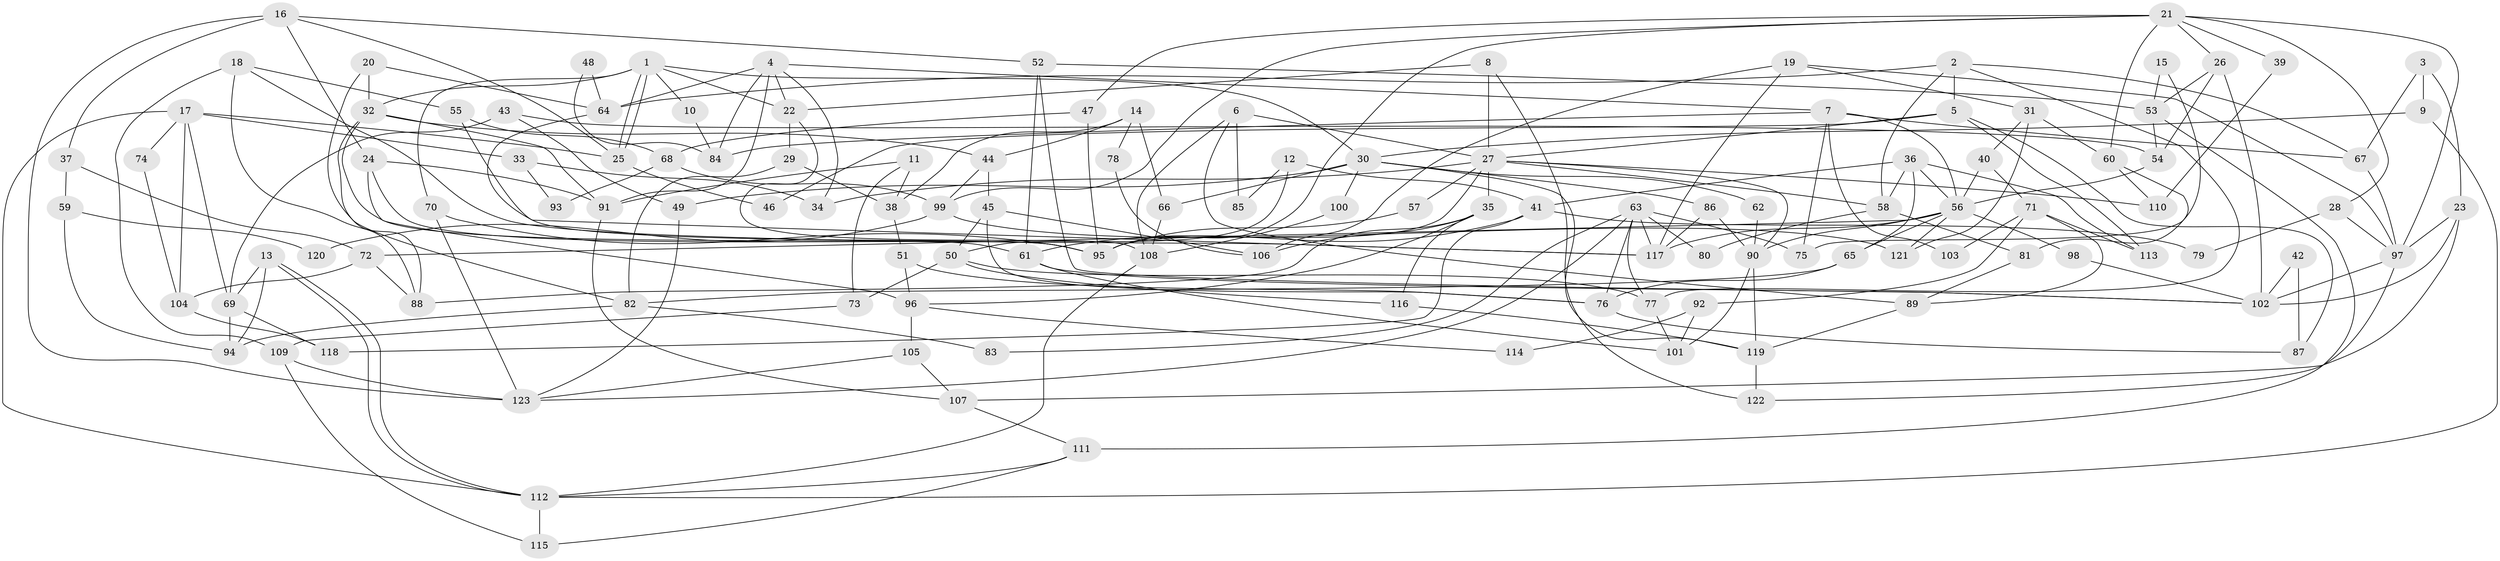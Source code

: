 // coarse degree distribution, {3: 0.22988505747126436, 5: 0.20689655172413793, 4: 0.1839080459770115, 9: 0.05747126436781609, 8: 0.034482758620689655, 2: 0.10344827586206896, 6: 0.10344827586206896, 7: 0.06896551724137931, 1: 0.011494252873563218}
// Generated by graph-tools (version 1.1) at 2025/37/03/04/25 23:37:12]
// undirected, 123 vertices, 246 edges
graph export_dot {
  node [color=gray90,style=filled];
  1;
  2;
  3;
  4;
  5;
  6;
  7;
  8;
  9;
  10;
  11;
  12;
  13;
  14;
  15;
  16;
  17;
  18;
  19;
  20;
  21;
  22;
  23;
  24;
  25;
  26;
  27;
  28;
  29;
  30;
  31;
  32;
  33;
  34;
  35;
  36;
  37;
  38;
  39;
  40;
  41;
  42;
  43;
  44;
  45;
  46;
  47;
  48;
  49;
  50;
  51;
  52;
  53;
  54;
  55;
  56;
  57;
  58;
  59;
  60;
  61;
  62;
  63;
  64;
  65;
  66;
  67;
  68;
  69;
  70;
  71;
  72;
  73;
  74;
  75;
  76;
  77;
  78;
  79;
  80;
  81;
  82;
  83;
  84;
  85;
  86;
  87;
  88;
  89;
  90;
  91;
  92;
  93;
  94;
  95;
  96;
  97;
  98;
  99;
  100;
  101;
  102;
  103;
  104;
  105;
  106;
  107;
  108;
  109;
  110;
  111;
  112;
  113;
  114;
  115;
  116;
  117;
  118;
  119;
  120;
  121;
  122;
  123;
  1 -- 22;
  1 -- 25;
  1 -- 25;
  1 -- 10;
  1 -- 30;
  1 -- 32;
  1 -- 70;
  2 -- 67;
  2 -- 64;
  2 -- 5;
  2 -- 58;
  2 -- 77;
  3 -- 67;
  3 -- 23;
  3 -- 9;
  4 -- 91;
  4 -- 64;
  4 -- 7;
  4 -- 22;
  4 -- 34;
  4 -- 84;
  5 -- 27;
  5 -- 46;
  5 -- 87;
  5 -- 113;
  6 -- 108;
  6 -- 27;
  6 -- 85;
  6 -- 89;
  7 -- 56;
  7 -- 67;
  7 -- 75;
  7 -- 84;
  7 -- 103;
  8 -- 27;
  8 -- 122;
  8 -- 22;
  9 -- 30;
  9 -- 112;
  10 -- 84;
  11 -- 73;
  11 -- 91;
  11 -- 38;
  12 -- 41;
  12 -- 50;
  12 -- 85;
  13 -- 94;
  13 -- 112;
  13 -- 112;
  13 -- 69;
  14 -- 38;
  14 -- 66;
  14 -- 44;
  14 -- 78;
  15 -- 75;
  15 -- 53;
  16 -- 123;
  16 -- 52;
  16 -- 24;
  16 -- 25;
  16 -- 37;
  17 -- 25;
  17 -- 112;
  17 -- 33;
  17 -- 69;
  17 -- 74;
  17 -- 104;
  18 -- 109;
  18 -- 88;
  18 -- 55;
  18 -- 117;
  19 -- 117;
  19 -- 97;
  19 -- 31;
  19 -- 106;
  20 -- 82;
  20 -- 32;
  20 -- 64;
  21 -- 99;
  21 -- 26;
  21 -- 28;
  21 -- 39;
  21 -- 47;
  21 -- 60;
  21 -- 95;
  21 -- 97;
  22 -- 29;
  22 -- 108;
  23 -- 107;
  23 -- 102;
  23 -- 97;
  24 -- 95;
  24 -- 91;
  24 -- 96;
  25 -- 46;
  26 -- 102;
  26 -- 54;
  26 -- 53;
  27 -- 90;
  27 -- 95;
  27 -- 34;
  27 -- 35;
  27 -- 57;
  27 -- 58;
  27 -- 110;
  28 -- 97;
  28 -- 79;
  29 -- 38;
  29 -- 82;
  30 -- 119;
  30 -- 49;
  30 -- 62;
  30 -- 66;
  30 -- 86;
  30 -- 100;
  31 -- 60;
  31 -- 40;
  31 -- 121;
  32 -- 88;
  32 -- 44;
  32 -- 61;
  32 -- 91;
  33 -- 34;
  33 -- 93;
  35 -- 116;
  35 -- 88;
  35 -- 96;
  35 -- 106;
  36 -- 58;
  36 -- 56;
  36 -- 41;
  36 -- 65;
  36 -- 113;
  37 -- 72;
  37 -- 59;
  38 -- 51;
  39 -- 110;
  40 -- 56;
  40 -- 71;
  41 -- 61;
  41 -- 79;
  41 -- 118;
  42 -- 102;
  42 -- 87;
  43 -- 49;
  43 -- 69;
  43 -- 54;
  44 -- 45;
  44 -- 99;
  45 -- 106;
  45 -- 50;
  45 -- 76;
  47 -- 68;
  47 -- 95;
  48 -- 64;
  48 -- 84;
  49 -- 123;
  50 -- 77;
  50 -- 73;
  50 -- 116;
  51 -- 76;
  51 -- 96;
  52 -- 102;
  52 -- 53;
  52 -- 61;
  53 -- 54;
  53 -- 111;
  54 -- 56;
  55 -- 117;
  55 -- 68;
  56 -- 65;
  56 -- 117;
  56 -- 72;
  56 -- 90;
  56 -- 98;
  56 -- 121;
  57 -- 95;
  58 -- 80;
  58 -- 81;
  59 -- 94;
  59 -- 120;
  60 -- 81;
  60 -- 110;
  61 -- 101;
  61 -- 102;
  62 -- 90;
  63 -- 123;
  63 -- 77;
  63 -- 75;
  63 -- 76;
  63 -- 80;
  63 -- 83;
  63 -- 117;
  64 -- 95;
  65 -- 76;
  65 -- 82;
  66 -- 108;
  67 -- 97;
  68 -- 99;
  68 -- 93;
  69 -- 94;
  69 -- 118;
  70 -- 95;
  70 -- 123;
  71 -- 113;
  71 -- 89;
  71 -- 92;
  71 -- 103;
  72 -- 104;
  72 -- 88;
  73 -- 109;
  74 -- 104;
  76 -- 87;
  77 -- 101;
  78 -- 106;
  81 -- 89;
  82 -- 83;
  82 -- 94;
  86 -- 117;
  86 -- 90;
  89 -- 119;
  90 -- 101;
  90 -- 119;
  91 -- 107;
  92 -- 101;
  92 -- 114;
  96 -- 105;
  96 -- 114;
  97 -- 102;
  97 -- 122;
  98 -- 102;
  99 -- 121;
  99 -- 120;
  100 -- 108;
  104 -- 118;
  105 -- 107;
  105 -- 123;
  107 -- 111;
  108 -- 112;
  109 -- 123;
  109 -- 115;
  111 -- 112;
  111 -- 115;
  112 -- 115;
  116 -- 119;
  119 -- 122;
}
